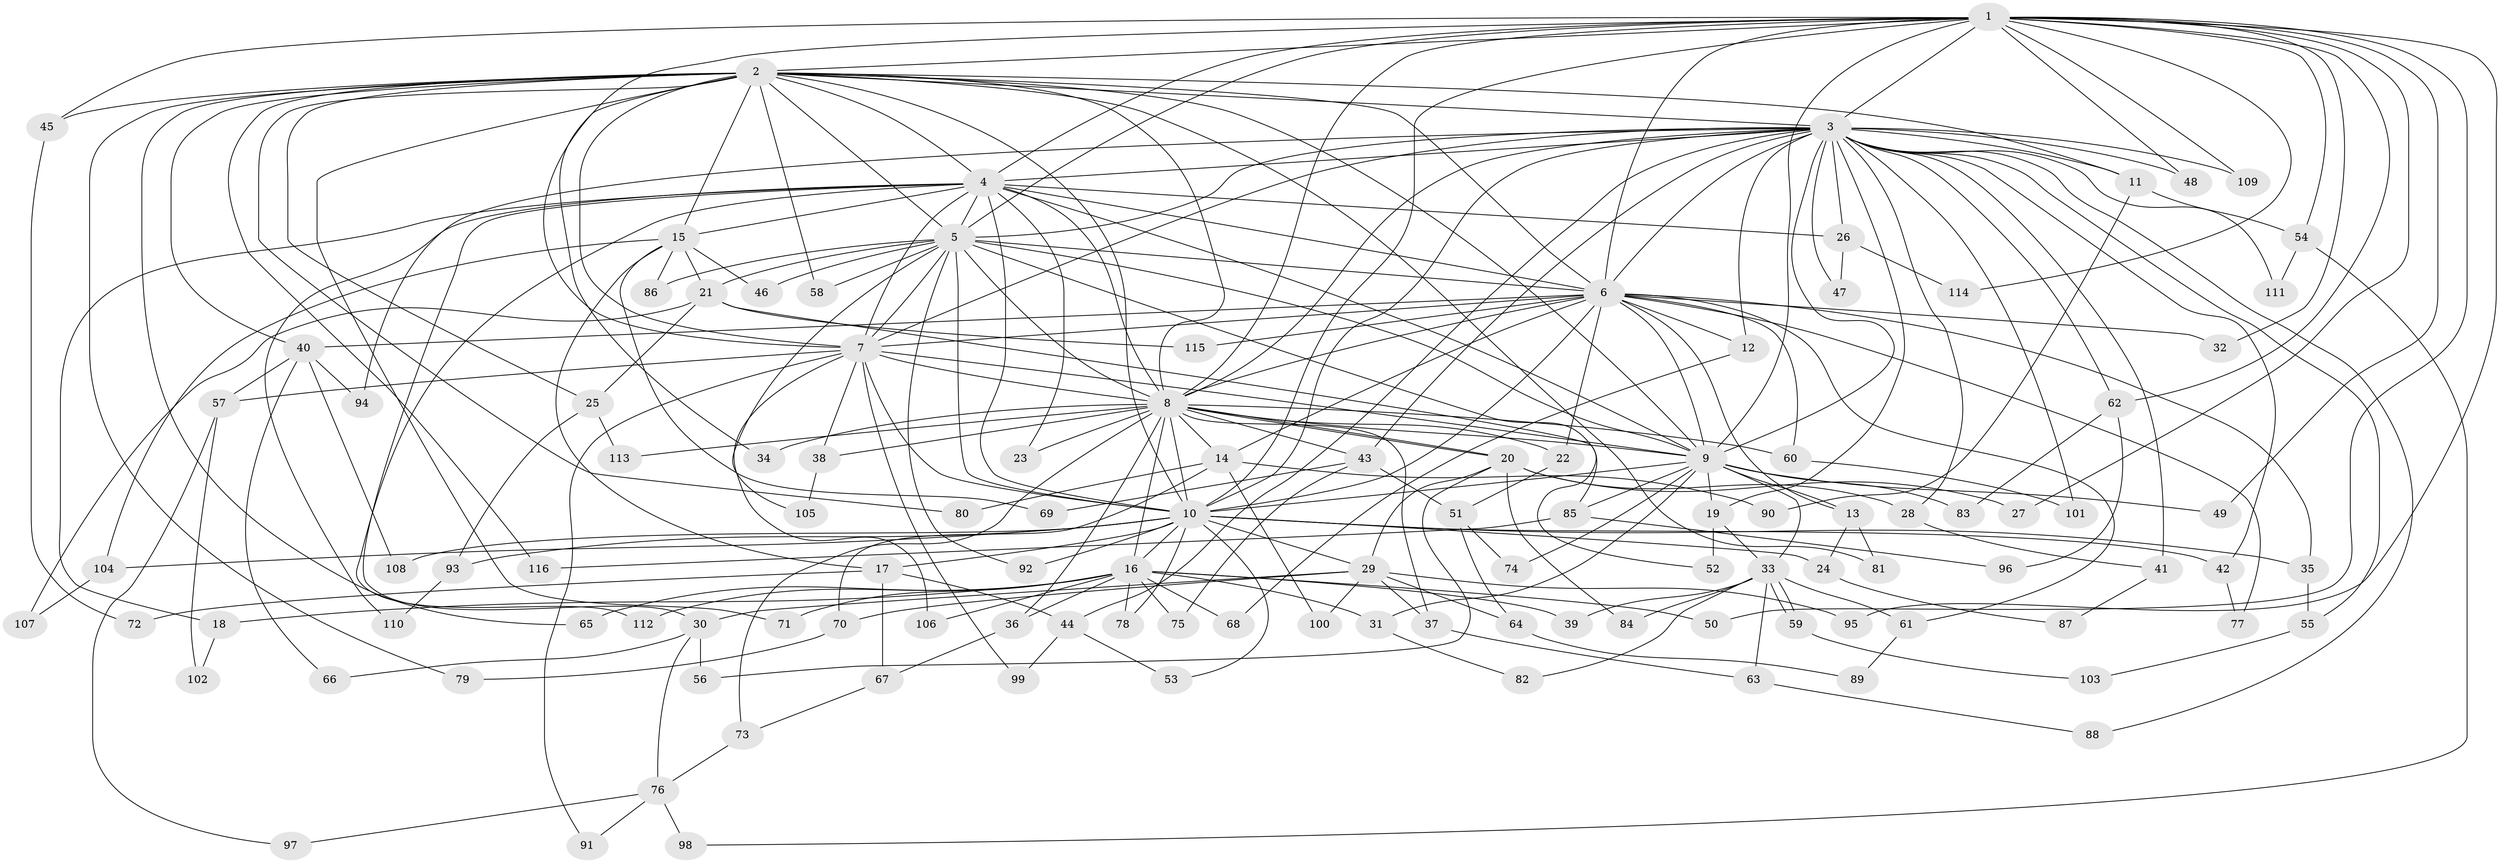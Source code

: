 // Generated by graph-tools (version 1.1) at 2025/25/03/09/25 03:25:48]
// undirected, 116 vertices, 257 edges
graph export_dot {
graph [start="1"]
  node [color=gray90,style=filled];
  1;
  2;
  3;
  4;
  5;
  6;
  7;
  8;
  9;
  10;
  11;
  12;
  13;
  14;
  15;
  16;
  17;
  18;
  19;
  20;
  21;
  22;
  23;
  24;
  25;
  26;
  27;
  28;
  29;
  30;
  31;
  32;
  33;
  34;
  35;
  36;
  37;
  38;
  39;
  40;
  41;
  42;
  43;
  44;
  45;
  46;
  47;
  48;
  49;
  50;
  51;
  52;
  53;
  54;
  55;
  56;
  57;
  58;
  59;
  60;
  61;
  62;
  63;
  64;
  65;
  66;
  67;
  68;
  69;
  70;
  71;
  72;
  73;
  74;
  75;
  76;
  77;
  78;
  79;
  80;
  81;
  82;
  83;
  84;
  85;
  86;
  87;
  88;
  89;
  90;
  91;
  92;
  93;
  94;
  95;
  96;
  97;
  98;
  99;
  100;
  101;
  102;
  103;
  104;
  105;
  106;
  107;
  108;
  109;
  110;
  111;
  112;
  113;
  114;
  115;
  116;
  1 -- 2;
  1 -- 3;
  1 -- 4;
  1 -- 5;
  1 -- 6;
  1 -- 7;
  1 -- 8;
  1 -- 9;
  1 -- 10;
  1 -- 27;
  1 -- 32;
  1 -- 45;
  1 -- 48;
  1 -- 49;
  1 -- 50;
  1 -- 54;
  1 -- 62;
  1 -- 95;
  1 -- 109;
  1 -- 114;
  2 -- 3;
  2 -- 4;
  2 -- 5;
  2 -- 6;
  2 -- 7;
  2 -- 8;
  2 -- 9;
  2 -- 10;
  2 -- 11;
  2 -- 15;
  2 -- 25;
  2 -- 34;
  2 -- 40;
  2 -- 45;
  2 -- 58;
  2 -- 65;
  2 -- 71;
  2 -- 79;
  2 -- 80;
  2 -- 81;
  2 -- 116;
  3 -- 4;
  3 -- 5;
  3 -- 6;
  3 -- 7;
  3 -- 8;
  3 -- 9;
  3 -- 10;
  3 -- 11;
  3 -- 12;
  3 -- 19;
  3 -- 26;
  3 -- 28;
  3 -- 41;
  3 -- 42;
  3 -- 43;
  3 -- 44;
  3 -- 47;
  3 -- 48;
  3 -- 55;
  3 -- 62;
  3 -- 88;
  3 -- 94;
  3 -- 101;
  3 -- 109;
  3 -- 111;
  4 -- 5;
  4 -- 6;
  4 -- 7;
  4 -- 8;
  4 -- 9;
  4 -- 10;
  4 -- 15;
  4 -- 18;
  4 -- 23;
  4 -- 26;
  4 -- 30;
  4 -- 110;
  4 -- 112;
  5 -- 6;
  5 -- 7;
  5 -- 8;
  5 -- 9;
  5 -- 10;
  5 -- 21;
  5 -- 46;
  5 -- 52;
  5 -- 58;
  5 -- 86;
  5 -- 92;
  5 -- 105;
  6 -- 7;
  6 -- 8;
  6 -- 9;
  6 -- 10;
  6 -- 12;
  6 -- 13;
  6 -- 14;
  6 -- 22;
  6 -- 32;
  6 -- 35;
  6 -- 40;
  6 -- 60;
  6 -- 61;
  6 -- 77;
  6 -- 115;
  7 -- 8;
  7 -- 9;
  7 -- 10;
  7 -- 38;
  7 -- 57;
  7 -- 91;
  7 -- 99;
  7 -- 106;
  8 -- 9;
  8 -- 10;
  8 -- 14;
  8 -- 16;
  8 -- 20;
  8 -- 20;
  8 -- 22;
  8 -- 23;
  8 -- 34;
  8 -- 36;
  8 -- 37;
  8 -- 38;
  8 -- 43;
  8 -- 60;
  8 -- 73;
  8 -- 113;
  9 -- 10;
  9 -- 13;
  9 -- 19;
  9 -- 31;
  9 -- 33;
  9 -- 49;
  9 -- 74;
  9 -- 83;
  9 -- 85;
  10 -- 16;
  10 -- 17;
  10 -- 24;
  10 -- 29;
  10 -- 35;
  10 -- 42;
  10 -- 53;
  10 -- 78;
  10 -- 92;
  10 -- 93;
  10 -- 104;
  10 -- 108;
  11 -- 54;
  11 -- 90;
  12 -- 68;
  13 -- 24;
  13 -- 81;
  14 -- 70;
  14 -- 80;
  14 -- 90;
  14 -- 100;
  15 -- 17;
  15 -- 21;
  15 -- 46;
  15 -- 69;
  15 -- 86;
  15 -- 104;
  16 -- 18;
  16 -- 31;
  16 -- 36;
  16 -- 39;
  16 -- 50;
  16 -- 65;
  16 -- 68;
  16 -- 71;
  16 -- 75;
  16 -- 78;
  16 -- 106;
  16 -- 112;
  17 -- 44;
  17 -- 67;
  17 -- 72;
  18 -- 102;
  19 -- 33;
  19 -- 52;
  20 -- 27;
  20 -- 28;
  20 -- 29;
  20 -- 56;
  20 -- 84;
  21 -- 25;
  21 -- 85;
  21 -- 107;
  21 -- 115;
  22 -- 51;
  24 -- 87;
  25 -- 93;
  25 -- 113;
  26 -- 47;
  26 -- 114;
  28 -- 41;
  29 -- 30;
  29 -- 37;
  29 -- 64;
  29 -- 70;
  29 -- 95;
  29 -- 100;
  30 -- 56;
  30 -- 66;
  30 -- 76;
  31 -- 82;
  33 -- 39;
  33 -- 59;
  33 -- 59;
  33 -- 61;
  33 -- 63;
  33 -- 82;
  33 -- 84;
  35 -- 55;
  36 -- 67;
  37 -- 63;
  38 -- 105;
  40 -- 57;
  40 -- 66;
  40 -- 94;
  40 -- 108;
  41 -- 87;
  42 -- 77;
  43 -- 51;
  43 -- 69;
  43 -- 75;
  44 -- 53;
  44 -- 99;
  45 -- 72;
  51 -- 64;
  51 -- 74;
  54 -- 98;
  54 -- 111;
  55 -- 103;
  57 -- 97;
  57 -- 102;
  59 -- 103;
  60 -- 101;
  61 -- 89;
  62 -- 83;
  62 -- 96;
  63 -- 88;
  64 -- 89;
  67 -- 73;
  70 -- 79;
  73 -- 76;
  76 -- 91;
  76 -- 97;
  76 -- 98;
  85 -- 96;
  85 -- 116;
  93 -- 110;
  104 -- 107;
}
